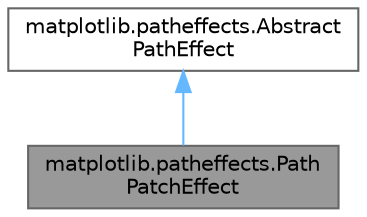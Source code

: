 digraph "matplotlib.patheffects.PathPatchEffect"
{
 // LATEX_PDF_SIZE
  bgcolor="transparent";
  edge [fontname=Helvetica,fontsize=10,labelfontname=Helvetica,labelfontsize=10];
  node [fontname=Helvetica,fontsize=10,shape=box,height=0.2,width=0.4];
  Node1 [id="Node000001",label="matplotlib.patheffects.Path\lPatchEffect",height=0.2,width=0.4,color="gray40", fillcolor="grey60", style="filled", fontcolor="black",tooltip=" "];
  Node2 -> Node1 [id="edge2_Node000001_Node000002",dir="back",color="steelblue1",style="solid",tooltip=" "];
  Node2 [id="Node000002",label="matplotlib.patheffects.Abstract\lPathEffect",height=0.2,width=0.4,color="gray40", fillcolor="white", style="filled",URL="$d0/d4f/classmatplotlib_1_1patheffects_1_1AbstractPathEffect.html",tooltip=" "];
}
